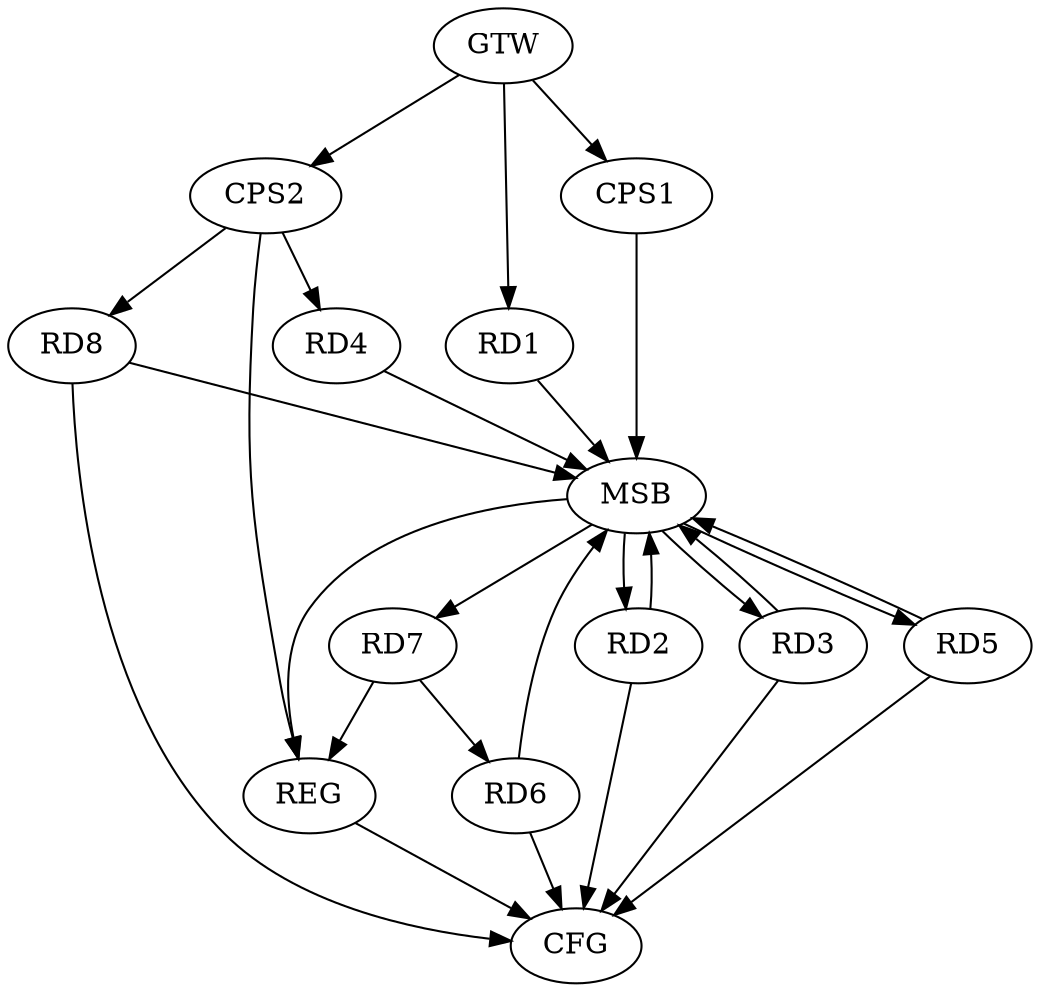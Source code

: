 strict digraph G {
  RD1 [ label="RD1" ];
  RD2 [ label="RD2" ];
  RD3 [ label="RD3" ];
  RD4 [ label="RD4" ];
  RD5 [ label="RD5" ];
  RD6 [ label="RD6" ];
  RD7 [ label="RD7" ];
  RD8 [ label="RD8" ];
  CPS1 [ label="CPS1" ];
  CPS2 [ label="CPS2" ];
  GTW [ label="GTW" ];
  REG [ label="REG" ];
  MSB [ label="MSB" ];
  CFG [ label="CFG" ];
  RD7 -> RD6;
  CPS2 -> RD4;
  CPS2 -> RD8;
  GTW -> RD1;
  GTW -> CPS1;
  GTW -> CPS2;
  RD7 -> REG;
  CPS2 -> REG;
  RD1 -> MSB;
  MSB -> RD5;
  MSB -> REG;
  RD2 -> MSB;
  RD3 -> MSB;
  RD4 -> MSB;
  RD5 -> MSB;
  MSB -> RD2;
  RD6 -> MSB;
  MSB -> RD7;
  RD8 -> MSB;
  CPS1 -> MSB;
  MSB -> RD3;
  RD2 -> CFG;
  RD5 -> CFG;
  RD3 -> CFG;
  RD6 -> CFG;
  RD8 -> CFG;
  REG -> CFG;
}
